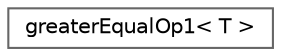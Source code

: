 digraph "Graphical Class Hierarchy"
{
 // LATEX_PDF_SIZE
  bgcolor="transparent";
  edge [fontname=Helvetica,fontsize=10,labelfontname=Helvetica,labelfontsize=10];
  node [fontname=Helvetica,fontsize=10,shape=box,height=0.2,width=0.4];
  rankdir="LR";
  Node0 [id="Node000000",label="greaterEqualOp1\< T \>",height=0.2,width=0.4,color="grey40", fillcolor="white", style="filled",URL="$structFoam_1_1greaterEqualOp1.html",tooltip=" "];
}
